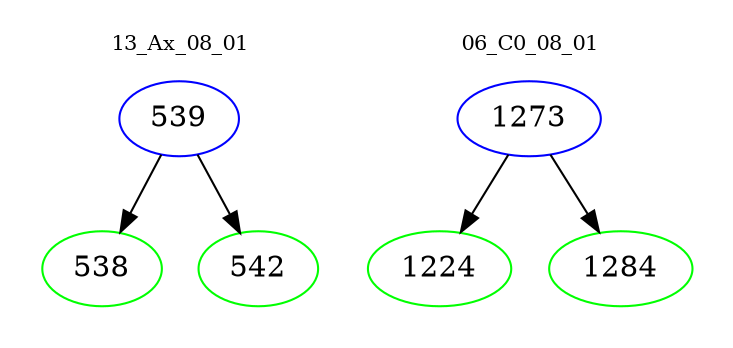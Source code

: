 digraph{
subgraph cluster_0 {
color = white
label = "13_Ax_08_01";
fontsize=10;
T0_539 [label="539", color="blue"]
T0_539 -> T0_538 [color="black"]
T0_538 [label="538", color="green"]
T0_539 -> T0_542 [color="black"]
T0_542 [label="542", color="green"]
}
subgraph cluster_1 {
color = white
label = "06_C0_08_01";
fontsize=10;
T1_1273 [label="1273", color="blue"]
T1_1273 -> T1_1224 [color="black"]
T1_1224 [label="1224", color="green"]
T1_1273 -> T1_1284 [color="black"]
T1_1284 [label="1284", color="green"]
}
}
